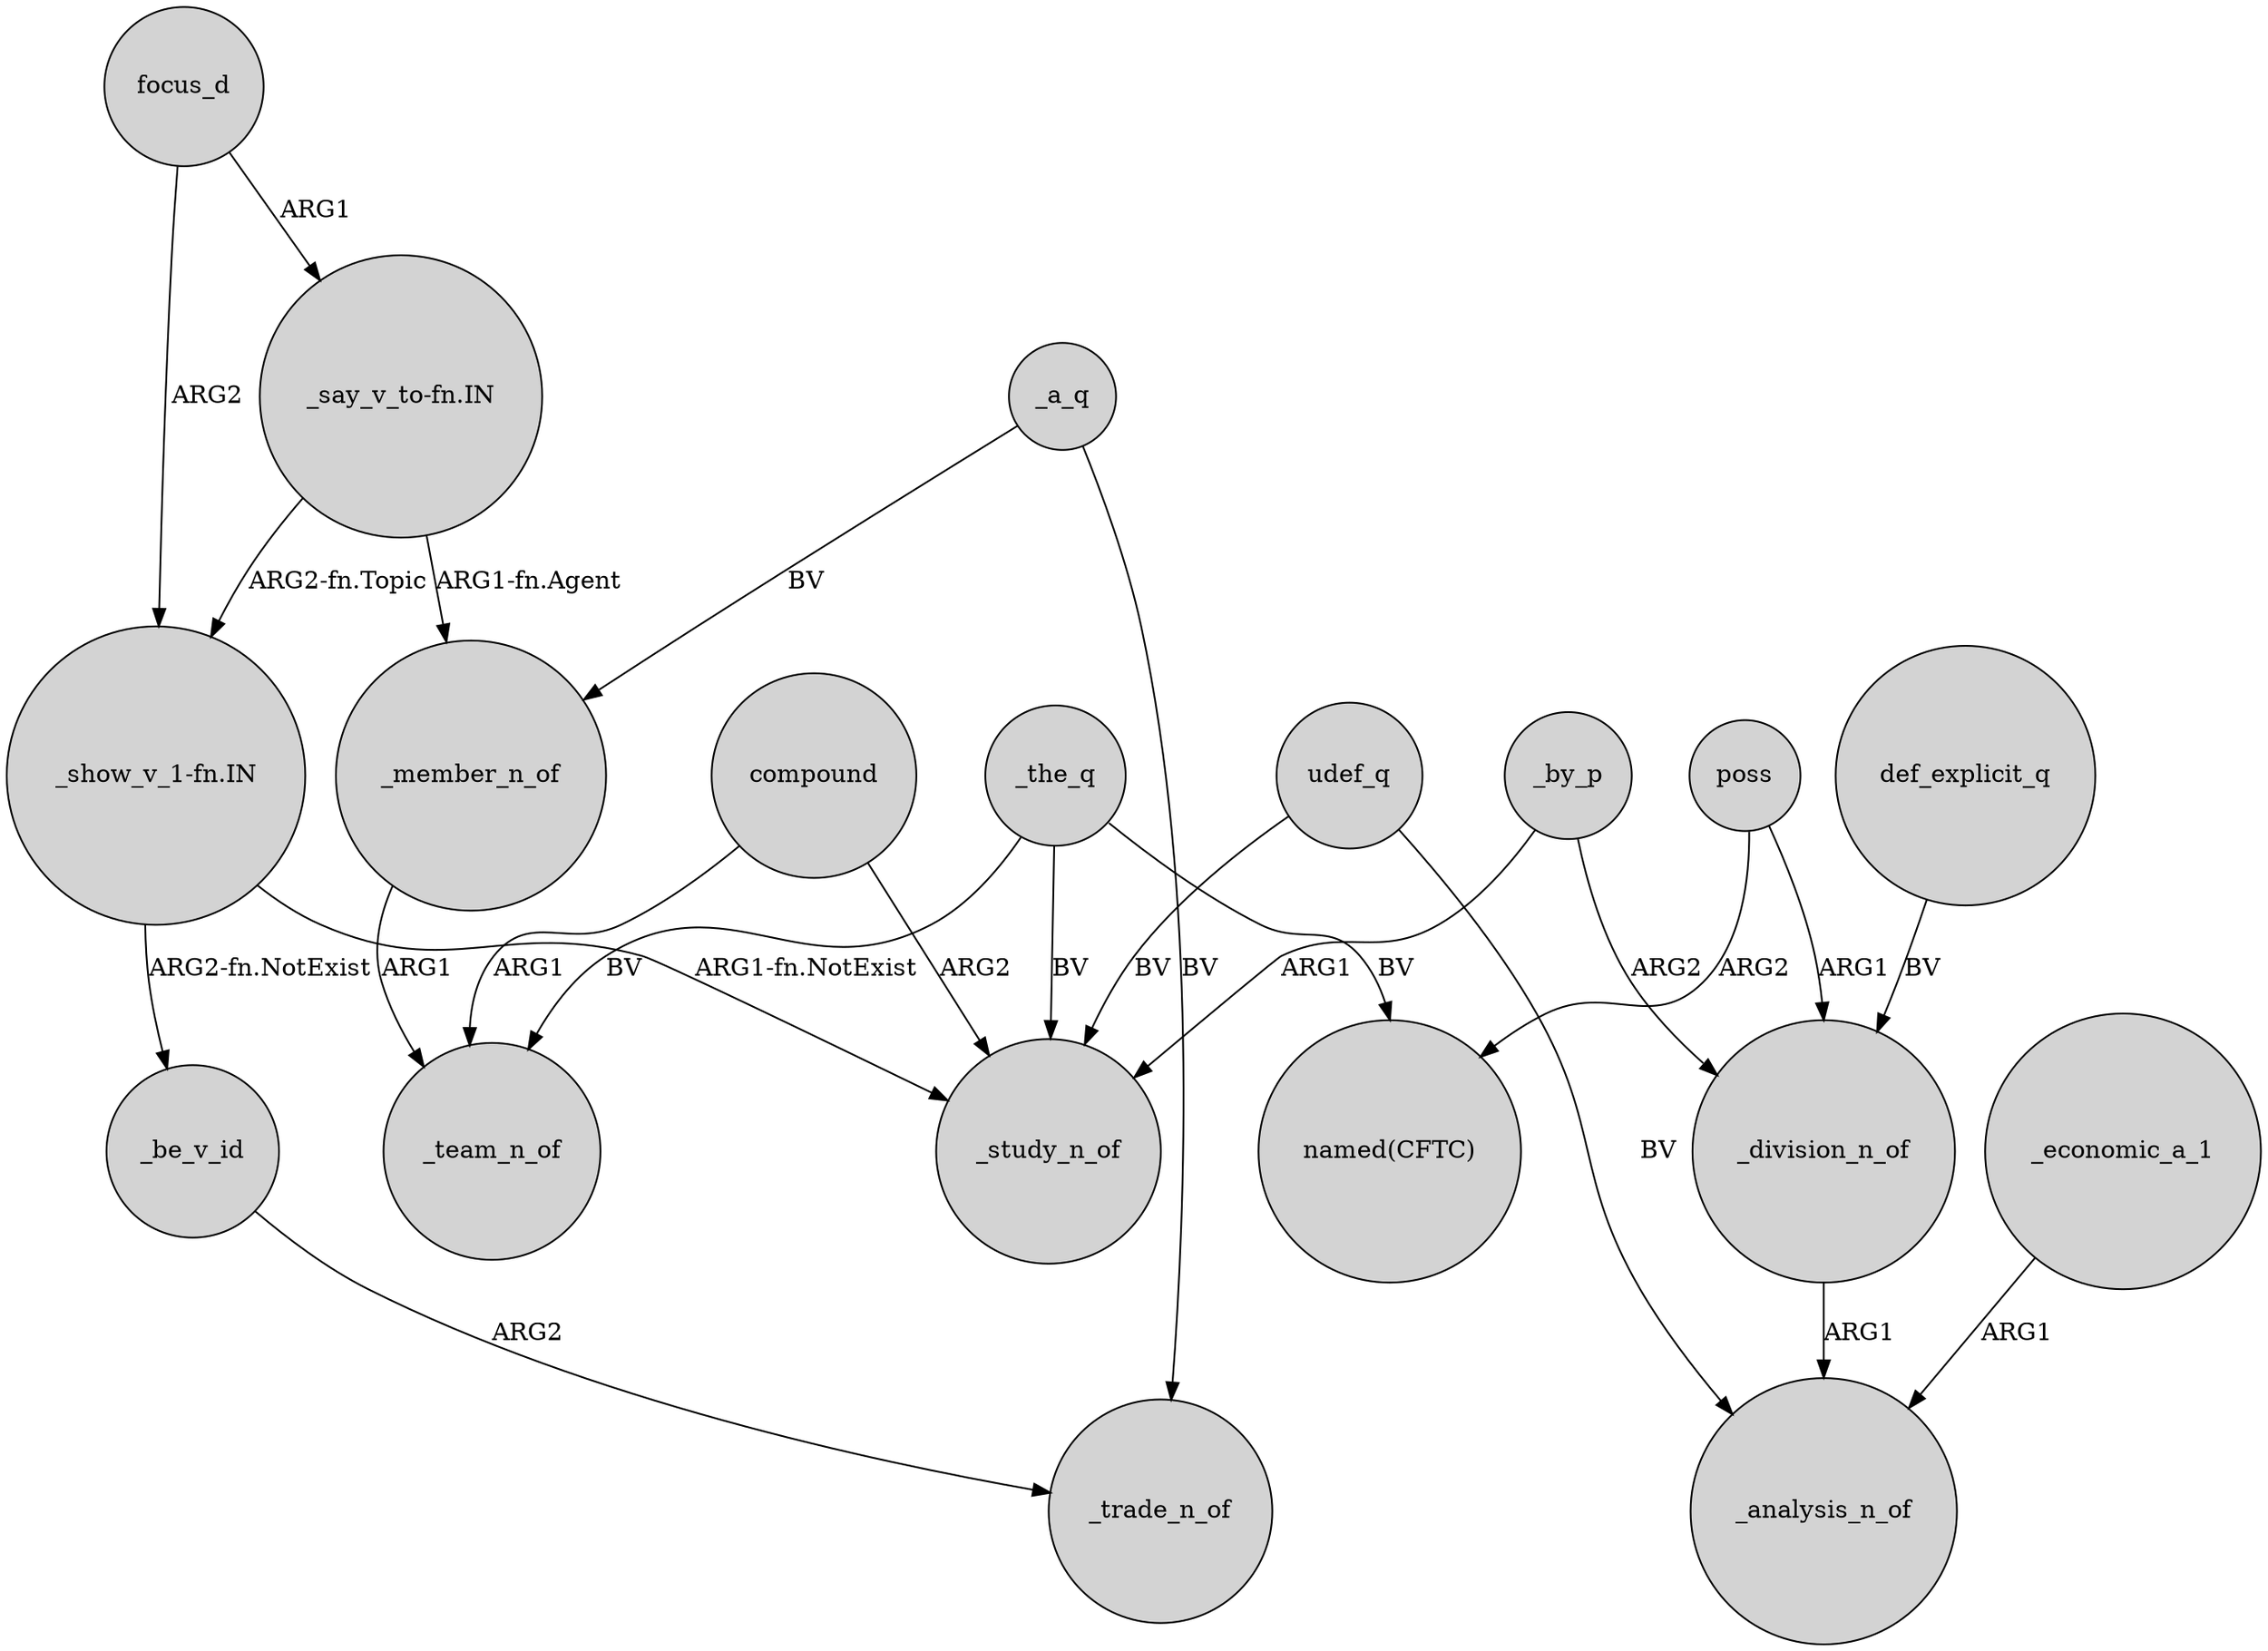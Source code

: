 digraph {
	node [shape=circle style=filled]
	_the_q -> _study_n_of [label=BV]
	_member_n_of -> _team_n_of [label=ARG1]
	compound -> _team_n_of [label=ARG1]
	_the_q -> "named(CFTC)" [label=BV]
	compound -> _study_n_of [label=ARG2]
	poss -> "named(CFTC)" [label=ARG2]
	"_say_v_to-fn.IN" -> _member_n_of [label="ARG1-fn.Agent"]
	poss -> _division_n_of [label=ARG1]
	_a_q -> _trade_n_of [label=BV]
	focus_d -> "_say_v_to-fn.IN" [label=ARG1]
	_division_n_of -> _analysis_n_of [label=ARG1]
	"_show_v_1-fn.IN" -> _be_v_id [label="ARG2-fn.NotExist"]
	def_explicit_q -> _division_n_of [label=BV]
	"_show_v_1-fn.IN" -> _study_n_of [label="ARG1-fn.NotExist"]
	"_say_v_to-fn.IN" -> "_show_v_1-fn.IN" [label="ARG2-fn.Topic"]
	focus_d -> "_show_v_1-fn.IN" [label=ARG2]
	_by_p -> _division_n_of [label=ARG2]
	_the_q -> _team_n_of [label=BV]
	_be_v_id -> _trade_n_of [label=ARG2]
	_by_p -> _study_n_of [label=ARG1]
	_a_q -> _member_n_of [label=BV]
	udef_q -> _study_n_of [label=BV]
	_economic_a_1 -> _analysis_n_of [label=ARG1]
	udef_q -> _analysis_n_of [label=BV]
}
